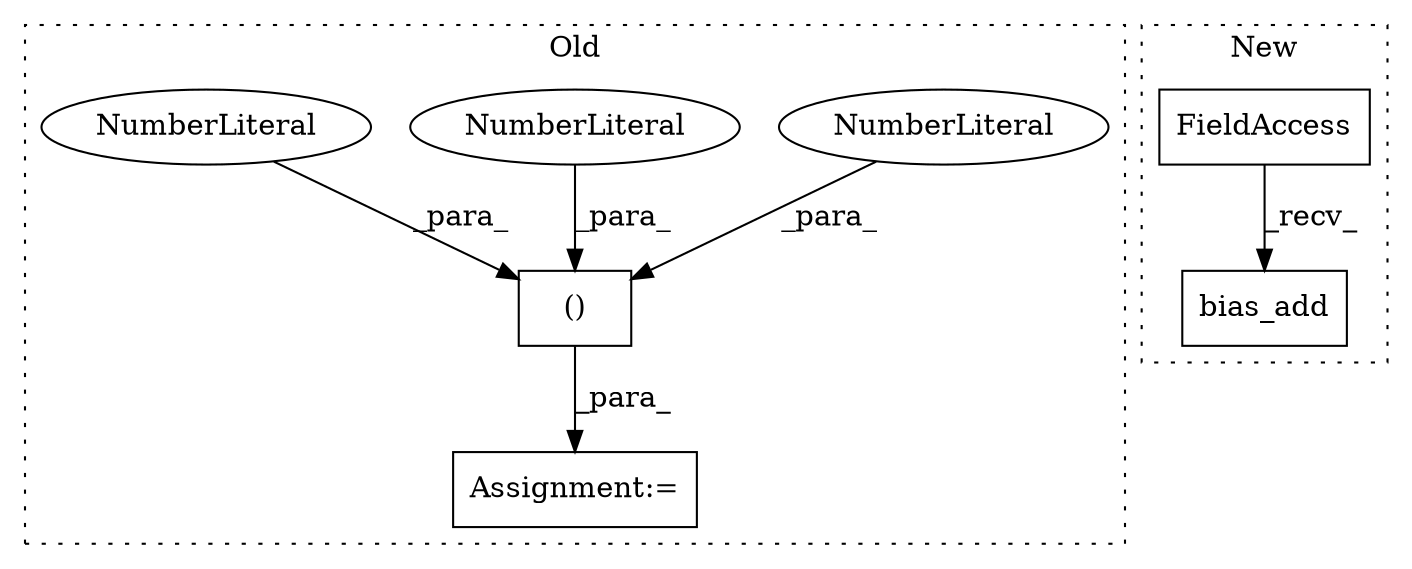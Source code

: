 digraph G {
subgraph cluster0 {
1 [label="()" a="106" s="52646" l="60" shape="box"];
3 [label="NumberLiteral" a="34" s="52705" l="1" shape="ellipse"];
4 [label="NumberLiteral" a="34" s="52691" l="1" shape="ellipse"];
5 [label="NumberLiteral" a="34" s="52646" l="1" shape="ellipse"];
7 [label="Assignment:=" a="7" s="52622" l="2" shape="box"];
label = "Old";
style="dotted";
}
subgraph cluster1 {
2 [label="bias_add" a="32" s="52648,52670" l="9,1" shape="box"];
6 [label="FieldAccess" a="22" s="52634" l="13" shape="box"];
label = "New";
style="dotted";
}
1 -> 7 [label="_para_"];
3 -> 1 [label="_para_"];
4 -> 1 [label="_para_"];
5 -> 1 [label="_para_"];
6 -> 2 [label="_recv_"];
}